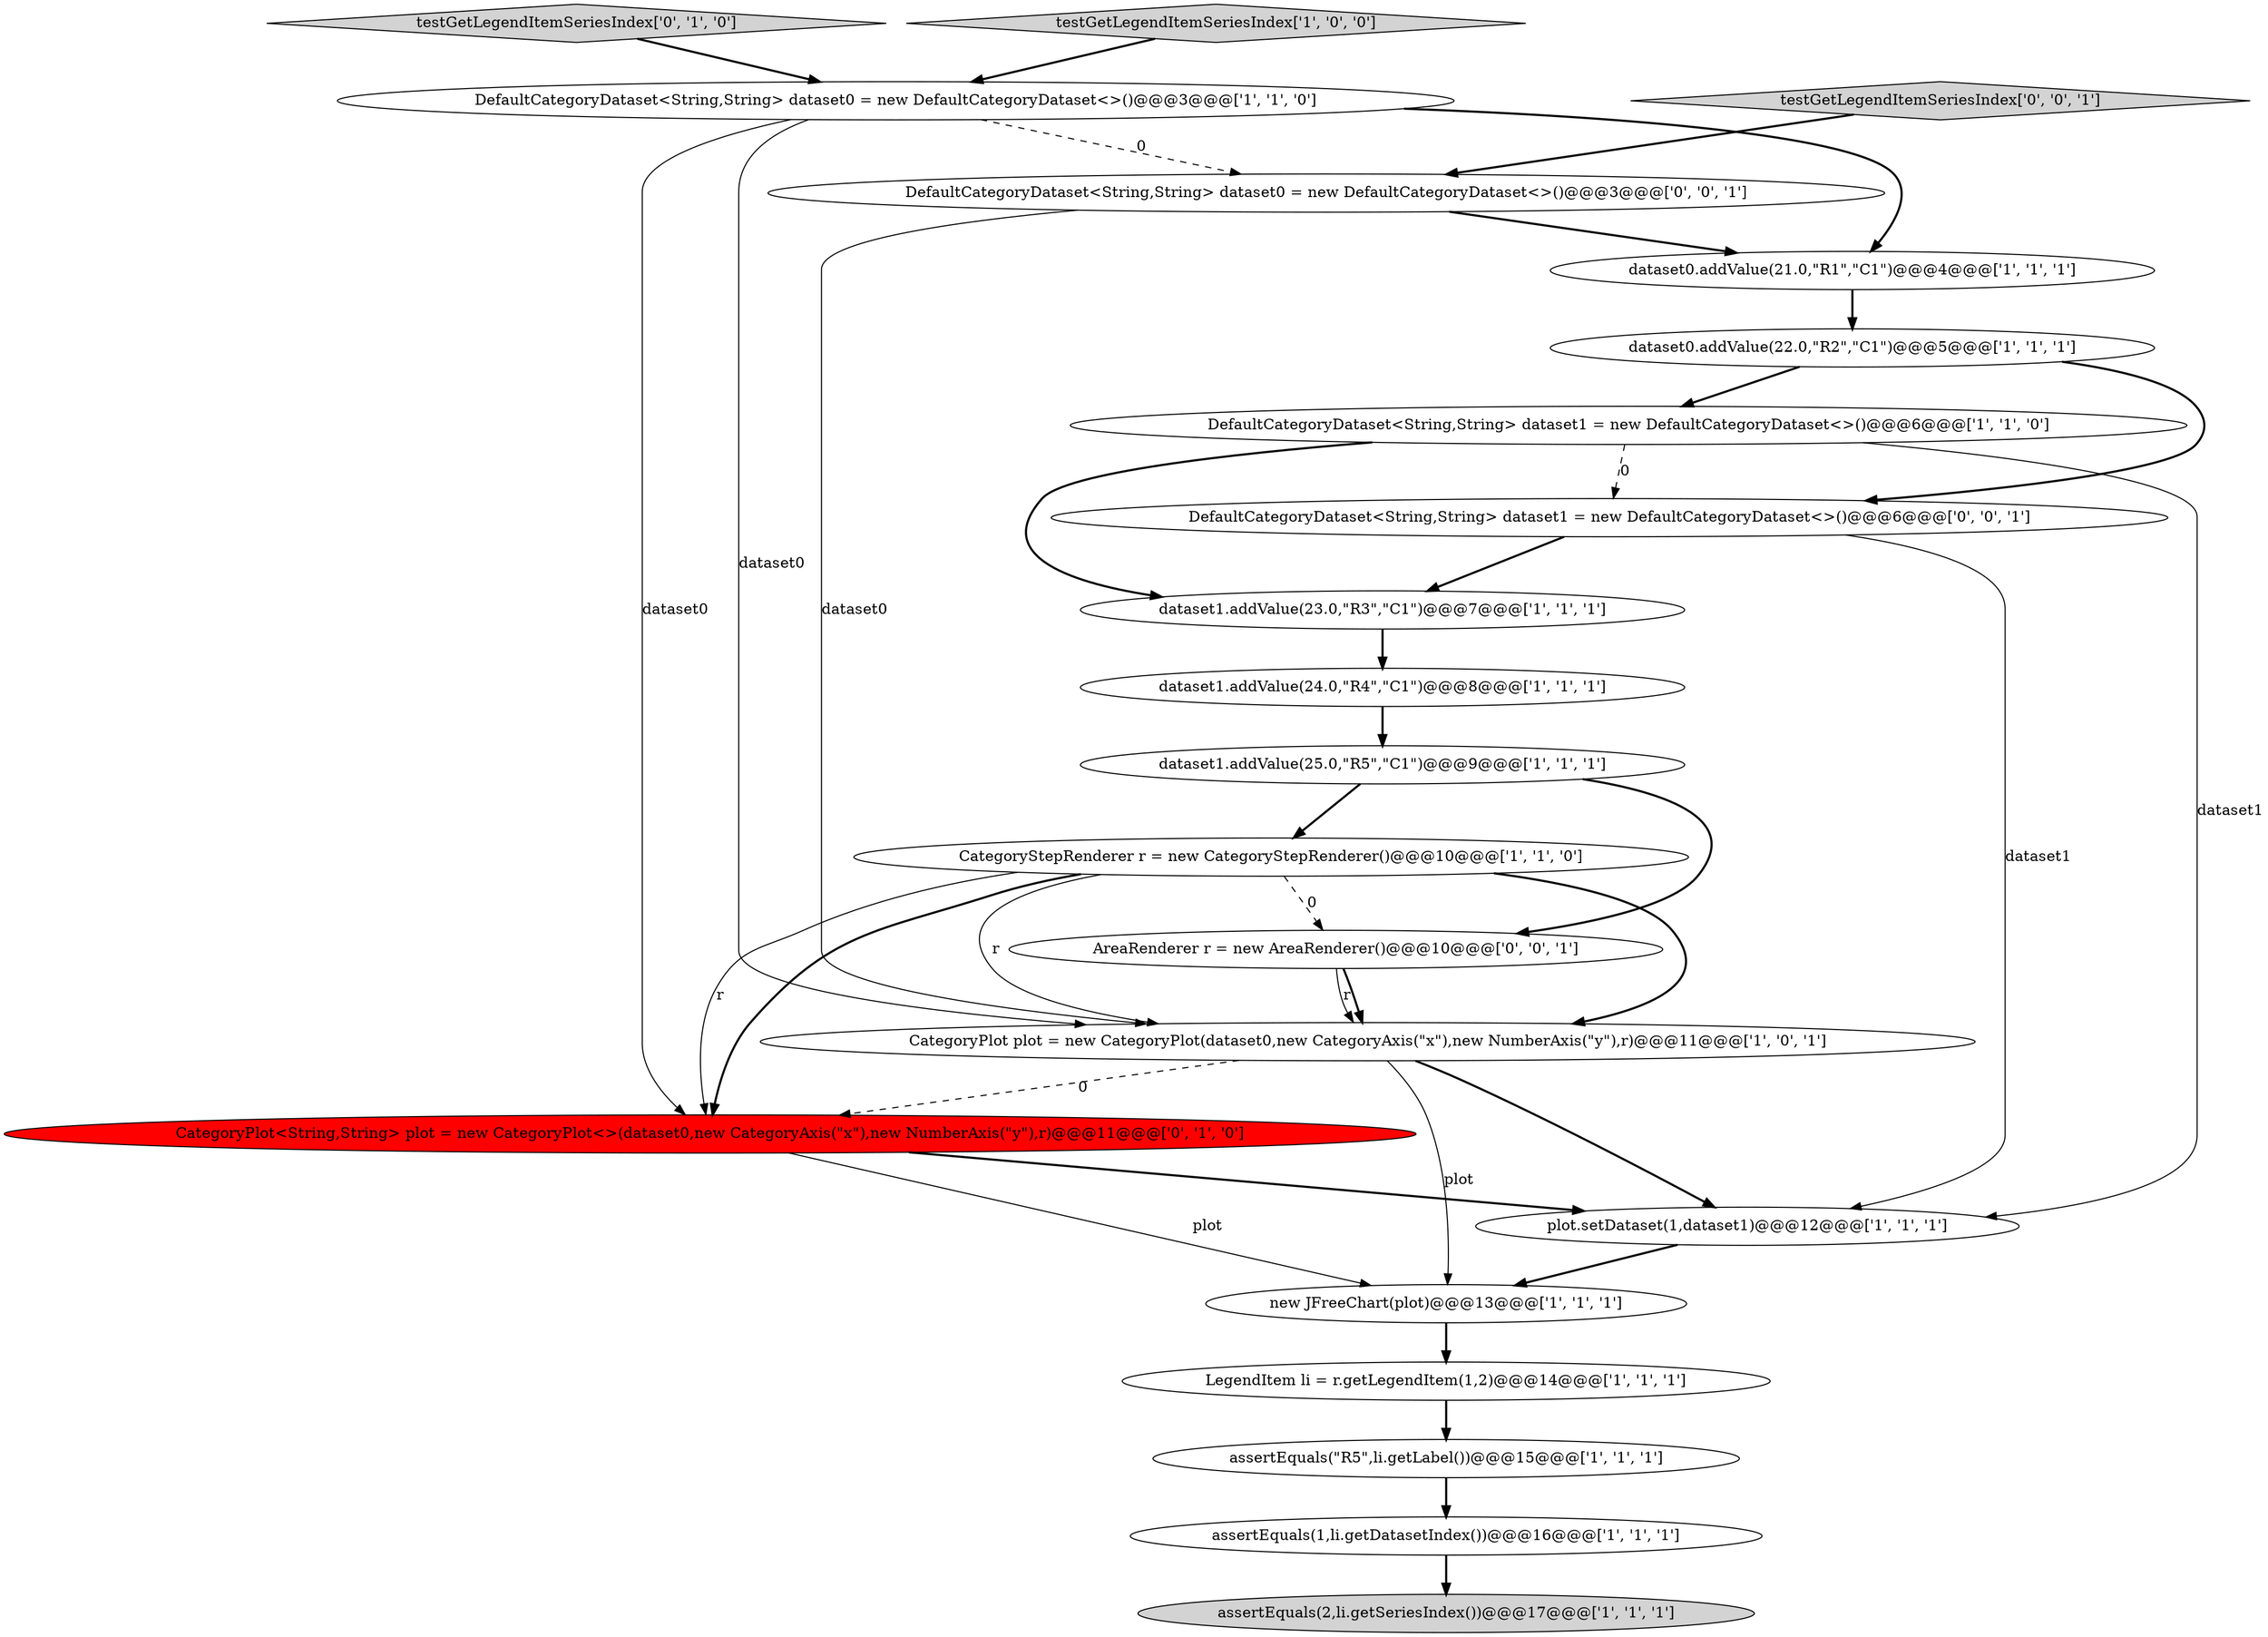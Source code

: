 digraph {
12 [style = filled, label = "plot.setDataset(1,dataset1)@@@12@@@['1', '1', '1']", fillcolor = white, shape = ellipse image = "AAA0AAABBB1BBB"];
2 [style = filled, label = "new JFreeChart(plot)@@@13@@@['1', '1', '1']", fillcolor = white, shape = ellipse image = "AAA0AAABBB1BBB"];
6 [style = filled, label = "CategoryStepRenderer r = new CategoryStepRenderer()@@@10@@@['1', '1', '0']", fillcolor = white, shape = ellipse image = "AAA0AAABBB1BBB"];
18 [style = filled, label = "testGetLegendItemSeriesIndex['0', '0', '1']", fillcolor = lightgray, shape = diamond image = "AAA0AAABBB3BBB"];
21 [style = filled, label = "DefaultCategoryDataset<String,String> dataset1 = new DefaultCategoryDataset<>()@@@6@@@['0', '0', '1']", fillcolor = white, shape = ellipse image = "AAA0AAABBB3BBB"];
16 [style = filled, label = "testGetLegendItemSeriesIndex['0', '1', '0']", fillcolor = lightgray, shape = diamond image = "AAA0AAABBB2BBB"];
13 [style = filled, label = "dataset1.addValue(24.0,\"R4\",\"C1\")@@@8@@@['1', '1', '1']", fillcolor = white, shape = ellipse image = "AAA0AAABBB1BBB"];
14 [style = filled, label = "assertEquals(\"R5\",li.getLabel())@@@15@@@['1', '1', '1']", fillcolor = white, shape = ellipse image = "AAA0AAABBB1BBB"];
11 [style = filled, label = "assertEquals(2,li.getSeriesIndex())@@@17@@@['1', '1', '1']", fillcolor = lightgray, shape = ellipse image = "AAA0AAABBB1BBB"];
19 [style = filled, label = "DefaultCategoryDataset<String,String> dataset0 = new DefaultCategoryDataset<>()@@@3@@@['0', '0', '1']", fillcolor = white, shape = ellipse image = "AAA0AAABBB3BBB"];
7 [style = filled, label = "LegendItem li = r.getLegendItem(1,2)@@@14@@@['1', '1', '1']", fillcolor = white, shape = ellipse image = "AAA0AAABBB1BBB"];
3 [style = filled, label = "dataset0.addValue(21.0,\"R1\",\"C1\")@@@4@@@['1', '1', '1']", fillcolor = white, shape = ellipse image = "AAA0AAABBB1BBB"];
20 [style = filled, label = "AreaRenderer r = new AreaRenderer()@@@10@@@['0', '0', '1']", fillcolor = white, shape = ellipse image = "AAA0AAABBB3BBB"];
9 [style = filled, label = "dataset1.addValue(25.0,\"R5\",\"C1\")@@@9@@@['1', '1', '1']", fillcolor = white, shape = ellipse image = "AAA0AAABBB1BBB"];
17 [style = filled, label = "CategoryPlot<String,String> plot = new CategoryPlot<>(dataset0,new CategoryAxis(\"x\"),new NumberAxis(\"y\"),r)@@@11@@@['0', '1', '0']", fillcolor = red, shape = ellipse image = "AAA1AAABBB2BBB"];
4 [style = filled, label = "dataset1.addValue(23.0,\"R3\",\"C1\")@@@7@@@['1', '1', '1']", fillcolor = white, shape = ellipse image = "AAA0AAABBB1BBB"];
8 [style = filled, label = "dataset0.addValue(22.0,\"R2\",\"C1\")@@@5@@@['1', '1', '1']", fillcolor = white, shape = ellipse image = "AAA0AAABBB1BBB"];
5 [style = filled, label = "DefaultCategoryDataset<String,String> dataset0 = new DefaultCategoryDataset<>()@@@3@@@['1', '1', '0']", fillcolor = white, shape = ellipse image = "AAA0AAABBB1BBB"];
15 [style = filled, label = "testGetLegendItemSeriesIndex['1', '0', '0']", fillcolor = lightgray, shape = diamond image = "AAA0AAABBB1BBB"];
10 [style = filled, label = "DefaultCategoryDataset<String,String> dataset1 = new DefaultCategoryDataset<>()@@@6@@@['1', '1', '0']", fillcolor = white, shape = ellipse image = "AAA0AAABBB1BBB"];
0 [style = filled, label = "CategoryPlot plot = new CategoryPlot(dataset0,new CategoryAxis(\"x\"),new NumberAxis(\"y\"),r)@@@11@@@['1', '0', '1']", fillcolor = white, shape = ellipse image = "AAA0AAABBB1BBB"];
1 [style = filled, label = "assertEquals(1,li.getDatasetIndex())@@@16@@@['1', '1', '1']", fillcolor = white, shape = ellipse image = "AAA0AAABBB1BBB"];
5->3 [style = bold, label=""];
6->17 [style = bold, label=""];
8->10 [style = bold, label=""];
21->12 [style = solid, label="dataset1"];
10->21 [style = dashed, label="0"];
6->20 [style = dashed, label="0"];
0->12 [style = bold, label=""];
4->13 [style = bold, label=""];
20->0 [style = bold, label=""];
5->17 [style = solid, label="dataset0"];
18->19 [style = bold, label=""];
19->0 [style = solid, label="dataset0"];
0->2 [style = solid, label="plot"];
9->20 [style = bold, label=""];
10->12 [style = solid, label="dataset1"];
6->0 [style = bold, label=""];
0->17 [style = dashed, label="0"];
15->5 [style = bold, label=""];
14->1 [style = bold, label=""];
1->11 [style = bold, label=""];
9->6 [style = bold, label=""];
7->14 [style = bold, label=""];
12->2 [style = bold, label=""];
17->2 [style = solid, label="plot"];
17->12 [style = bold, label=""];
3->8 [style = bold, label=""];
6->17 [style = solid, label="r"];
20->0 [style = solid, label="r"];
10->4 [style = bold, label=""];
16->5 [style = bold, label=""];
8->21 [style = bold, label=""];
6->0 [style = solid, label="r"];
13->9 [style = bold, label=""];
2->7 [style = bold, label=""];
5->0 [style = solid, label="dataset0"];
5->19 [style = dashed, label="0"];
19->3 [style = bold, label=""];
21->4 [style = bold, label=""];
}

